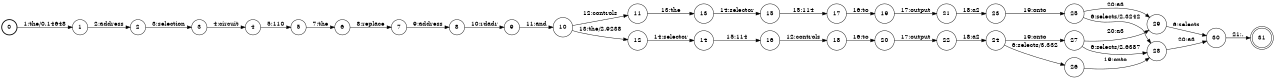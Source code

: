 digraph FST {
rankdir = LR;
size = "8.5,11";
label = "";
center = 1;
orientation = Portrait;
ranksep = "0.4";
nodesep = "0.25";
0 [label = "0", shape = circle, style = bold, fontsize = 14]
	0 -> 1 [label = "1:the/0.14648", fontsize = 14];
1 [label = "1", shape = circle, style = solid, fontsize = 14]
	1 -> 2 [label = "2:address", fontsize = 14];
2 [label = "2", shape = circle, style = solid, fontsize = 14]
	2 -> 3 [label = "3:selection", fontsize = 14];
3 [label = "3", shape = circle, style = solid, fontsize = 14]
	3 -> 4 [label = "4:circuit", fontsize = 14];
4 [label = "4", shape = circle, style = solid, fontsize = 14]
	4 -> 5 [label = "5:110", fontsize = 14];
5 [label = "5", shape = circle, style = solid, fontsize = 14]
	5 -> 6 [label = "7:the", fontsize = 14];
6 [label = "6", shape = circle, style = solid, fontsize = 14]
	6 -> 7 [label = "8:replace", fontsize = 14];
7 [label = "7", shape = circle, style = solid, fontsize = 14]
	7 -> 8 [label = "9:address", fontsize = 14];
8 [label = "8", shape = circle, style = solid, fontsize = 14]
	8 -> 9 [label = "10:rdadr", fontsize = 14];
9 [label = "9", shape = circle, style = solid, fontsize = 14]
	9 -> 10 [label = "11:and", fontsize = 14];
10 [label = "10", shape = circle, style = solid, fontsize = 14]
	10 -> 12 [label = "13:the/2.9238", fontsize = 14];
	10 -> 11 [label = "12:controls", fontsize = 14];
11 [label = "11", shape = circle, style = solid, fontsize = 14]
	11 -> 13 [label = "13:the", fontsize = 14];
12 [label = "12", shape = circle, style = solid, fontsize = 14]
	12 -> 14 [label = "14:selector", fontsize = 14];
13 [label = "13", shape = circle, style = solid, fontsize = 14]
	13 -> 15 [label = "14:selector", fontsize = 14];
14 [label = "14", shape = circle, style = solid, fontsize = 14]
	14 -> 16 [label = "15:114", fontsize = 14];
15 [label = "15", shape = circle, style = solid, fontsize = 14]
	15 -> 17 [label = "15:114", fontsize = 14];
16 [label = "16", shape = circle, style = solid, fontsize = 14]
	16 -> 18 [label = "12:controls", fontsize = 14];
17 [label = "17", shape = circle, style = solid, fontsize = 14]
	17 -> 19 [label = "16:to", fontsize = 14];
18 [label = "18", shape = circle, style = solid, fontsize = 14]
	18 -> 20 [label = "16:to", fontsize = 14];
19 [label = "19", shape = circle, style = solid, fontsize = 14]
	19 -> 21 [label = "17:output", fontsize = 14];
20 [label = "20", shape = circle, style = solid, fontsize = 14]
	20 -> 22 [label = "17:output", fontsize = 14];
21 [label = "21", shape = circle, style = solid, fontsize = 14]
	21 -> 23 [label = "18:a2", fontsize = 14];
22 [label = "22", shape = circle, style = solid, fontsize = 14]
	22 -> 24 [label = "18:a2", fontsize = 14];
23 [label = "23", shape = circle, style = solid, fontsize = 14]
	23 -> 25 [label = "19:onto", fontsize = 14];
24 [label = "24", shape = circle, style = solid, fontsize = 14]
	24 -> 26 [label = "6:selects/3.332", fontsize = 14];
	24 -> 27 [label = "19:onto", fontsize = 14];
25 [label = "25", shape = circle, style = solid, fontsize = 14]
	25 -> 28 [label = "6:selects/2.3242", fontsize = 14];
	25 -> 29 [label = "20:a3", fontsize = 14];
26 [label = "26", shape = circle, style = solid, fontsize = 14]
	26 -> 28 [label = "19:onto", fontsize = 14];
27 [label = "27", shape = circle, style = solid, fontsize = 14]
	27 -> 28 [label = "6:selects/2.6387", fontsize = 14];
	27 -> 29 [label = "20:a3", fontsize = 14];
28 [label = "28", shape = circle, style = solid, fontsize = 14]
	28 -> 30 [label = "20:a3", fontsize = 14];
29 [label = "29", shape = circle, style = solid, fontsize = 14]
	29 -> 30 [label = "6:selects", fontsize = 14];
30 [label = "30", shape = circle, style = solid, fontsize = 14]
	30 -> 31 [label = "21:.", fontsize = 14];
31 [label = "31", shape = doublecircle, style = solid, fontsize = 14]
}
